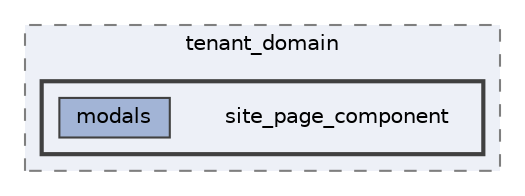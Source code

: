 digraph "resources/views/backend/site_super_admin/tenant_domain/site_page_component"
{
 // LATEX_PDF_SIZE
  bgcolor="transparent";
  edge [fontname=Helvetica,fontsize=10,labelfontname=Helvetica,labelfontsize=10];
  node [fontname=Helvetica,fontsize=10,shape=box,height=0.2,width=0.4];
  compound=true
  subgraph clusterdir_5975ae8f8da94179778981b03fa6a768 {
    graph [ bgcolor="#edf0f7", pencolor="grey50", label="tenant_domain", fontname=Helvetica,fontsize=10 style="filled,dashed", URL="dir_5975ae8f8da94179778981b03fa6a768.html",tooltip=""]
  subgraph clusterdir_a9bc1ec12b5753bace3ef98158a8f144 {
    graph [ bgcolor="#edf0f7", pencolor="grey25", label="", fontname=Helvetica,fontsize=10 style="filled,bold", URL="dir_a9bc1ec12b5753bace3ef98158a8f144.html",tooltip=""]
    dir_a9bc1ec12b5753bace3ef98158a8f144 [shape=plaintext, label="site_page_component"];
  dir_6ca519becdbfa9b4b2a93d1eb56e5206 [label="modals", fillcolor="#a2b4d6", color="grey25", style="filled", URL="dir_6ca519becdbfa9b4b2a93d1eb56e5206.html",tooltip=""];
  }
  }
}

